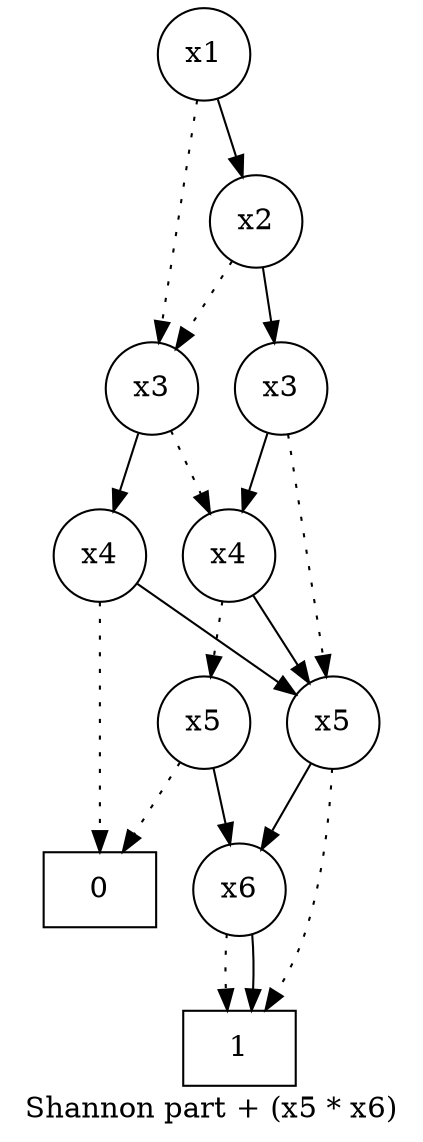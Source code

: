 digraph BDD {
	label = "Shannon part + (x5 * x6)";
	node [shape=circle];
    "0x560dbd6651a0" [label="x1"];
    "0x560dbd6651a0" -> "0x560dbd664480" [style=dotted];
    "0x560dbd664480" [label="x3"];
    "0x560dbd664480" -> "0x560dbd664290" [style=dotted];
    "0x560dbd664290" [label="x4"];
    "0x560dbd664290" -> "0x560dbd663670" [style=dotted];
    "0x560dbd663670" [label="x5"];
    "0x560dbd663670" -> "0x560dbd65cec0" [style=dotted];
    "0x560dbd65cec0" [shape=box, label="0"];
    "0x560dbd663670" -> "0x560dbd65f750" [style=solid];
    "0x560dbd65f750" [label="x6"];
    "0x560dbd65f750" -> "0x560dbd65cf10" [style=dotted];
    "0x560dbd65cf10" [shape=box, label="1"];
    "0x560dbd65f750" -> "0x560dbd65cf10" [style=solid];
    "0x560dbd664290" -> "0x560dbd664190" [style=solid];
    "0x560dbd664190" [label="x5"];
    "0x560dbd664190" -> "0x560dbd65cf10" [style=dotted];
    "0x560dbd664190" -> "0x560dbd65f750" [style=solid];
    "0x560dbd664480" -> "0x560dbd664390" [style=solid];
    "0x560dbd664390" [label="x4"];
    "0x560dbd664390" -> "0x560dbd65cec0" [style=dotted];
    "0x560dbd664390" -> "0x560dbd664190" [style=solid];
    "0x560dbd6651a0" -> "0x560dbd6650a0" [style=solid];
    "0x560dbd6650a0" [label="x2"];
    "0x560dbd6650a0" -> "0x560dbd664480" [style=dotted];
    "0x560dbd6650a0" -> "0x560dbd65e760" [style=solid];
    "0x560dbd65e760" [label="x3"];
    "0x560dbd65e760" -> "0x560dbd664190" [style=dotted];
    "0x560dbd65e760" -> "0x560dbd664290" [style=solid];
}
